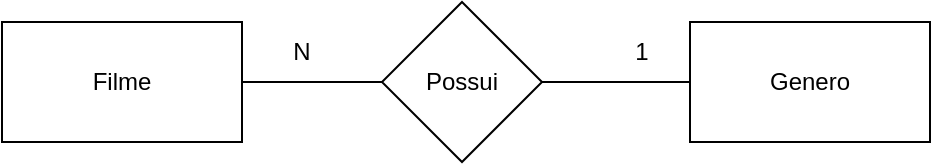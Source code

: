 <mxfile version="21.6.5" type="device">
  <diagram name="Página-1" id="dijEsYZz5s2kJVT2AUo1">
    <mxGraphModel dx="636" dy="313" grid="1" gridSize="10" guides="1" tooltips="1" connect="1" arrows="1" fold="1" page="1" pageScale="1" pageWidth="827" pageHeight="1169" math="0" shadow="0">
      <root>
        <mxCell id="0" />
        <mxCell id="1" parent="0" />
        <mxCell id="NFBF00sZB4zeLtCj6iIl-1" value="Filme" style="rounded=0;whiteSpace=wrap;html=1;" vertex="1" parent="1">
          <mxGeometry x="70" y="180" width="120" height="60" as="geometry" />
        </mxCell>
        <mxCell id="NFBF00sZB4zeLtCj6iIl-2" value="Possui" style="rhombus;whiteSpace=wrap;html=1;" vertex="1" parent="1">
          <mxGeometry x="260" y="170" width="80" height="80" as="geometry" />
        </mxCell>
        <mxCell id="NFBF00sZB4zeLtCj6iIl-3" value="Genero" style="rounded=0;whiteSpace=wrap;html=1;" vertex="1" parent="1">
          <mxGeometry x="414" y="180" width="120" height="60" as="geometry" />
        </mxCell>
        <mxCell id="NFBF00sZB4zeLtCj6iIl-6" value="" style="endArrow=none;html=1;rounded=0;entryX=0;entryY=0.5;entryDx=0;entryDy=0;" edge="1" parent="1" target="NFBF00sZB4zeLtCj6iIl-2">
          <mxGeometry width="50" height="50" relative="1" as="geometry">
            <mxPoint x="190" y="210" as="sourcePoint" />
            <mxPoint x="240" y="160" as="targetPoint" />
          </mxGeometry>
        </mxCell>
        <mxCell id="NFBF00sZB4zeLtCj6iIl-11" value="" style="endArrow=none;html=1;rounded=0;entryX=0;entryY=0.5;entryDx=0;entryDy=0;" edge="1" parent="1" target="NFBF00sZB4zeLtCj6iIl-3">
          <mxGeometry width="50" height="50" relative="1" as="geometry">
            <mxPoint x="340" y="210" as="sourcePoint" />
            <mxPoint x="390" y="160" as="targetPoint" />
          </mxGeometry>
        </mxCell>
        <mxCell id="NFBF00sZB4zeLtCj6iIl-12" value="N" style="text;html=1;strokeColor=none;fillColor=none;align=center;verticalAlign=middle;whiteSpace=wrap;rounded=0;" vertex="1" parent="1">
          <mxGeometry x="190" y="180" width="60" height="30" as="geometry" />
        </mxCell>
        <mxCell id="NFBF00sZB4zeLtCj6iIl-13" value="1" style="text;html=1;strokeColor=none;fillColor=none;align=center;verticalAlign=middle;whiteSpace=wrap;rounded=0;" vertex="1" parent="1">
          <mxGeometry x="360" y="180" width="60" height="30" as="geometry" />
        </mxCell>
      </root>
    </mxGraphModel>
  </diagram>
</mxfile>
